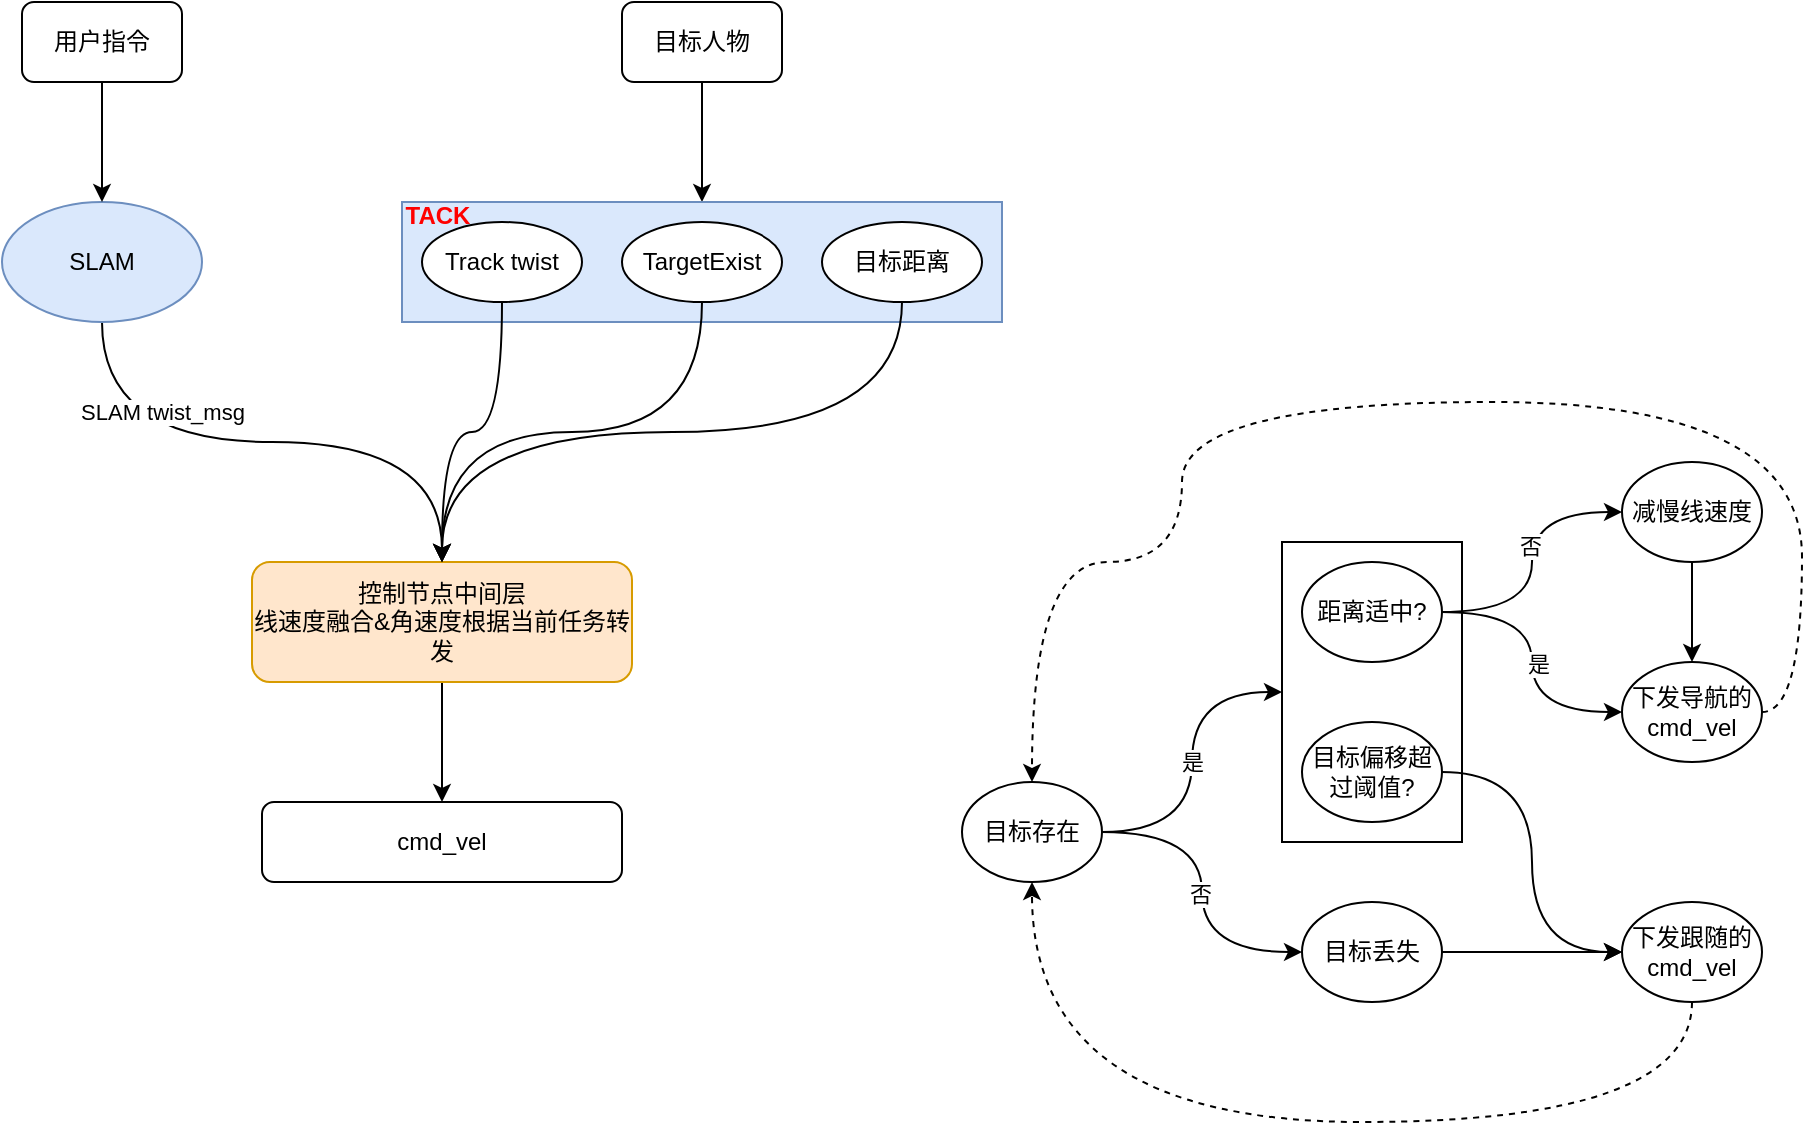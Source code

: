 <mxfile version="28.1.0">
  <diagram name="第 1 页" id="GIKNayzNPguGHVTuN4dD">
    <mxGraphModel dx="636" dy="410" grid="1" gridSize="10" guides="1" tooltips="1" connect="1" arrows="1" fold="1" page="1" pageScale="1" pageWidth="827" pageHeight="1169" math="0" shadow="0">
      <root>
        <mxCell id="0" />
        <mxCell id="1" parent="0" />
        <mxCell id="fyIjxlocXbZwOK5UZx2q-64" value="" style="group" vertex="1" connectable="0" parent="1">
          <mxGeometry x="860" y="310" width="90" height="150" as="geometry" />
        </mxCell>
        <mxCell id="fyIjxlocXbZwOK5UZx2q-63" value="" style="rounded=0;whiteSpace=wrap;html=1;" vertex="1" parent="fyIjxlocXbZwOK5UZx2q-64">
          <mxGeometry width="90" height="150" as="geometry" />
        </mxCell>
        <mxCell id="fyIjxlocXbZwOK5UZx2q-32" value="距离适中?" style="ellipse;whiteSpace=wrap;html=1;" vertex="1" parent="fyIjxlocXbZwOK5UZx2q-64">
          <mxGeometry x="10" y="10" width="70" height="50" as="geometry" />
        </mxCell>
        <mxCell id="fyIjxlocXbZwOK5UZx2q-54" value="目标偏移超过阈值?" style="ellipse;whiteSpace=wrap;html=1;" vertex="1" parent="fyIjxlocXbZwOK5UZx2q-64">
          <mxGeometry x="10" y="90" width="70" height="50" as="geometry" />
        </mxCell>
        <mxCell id="fyIjxlocXbZwOK5UZx2q-2" value="cmd_vel" style="rounded=1;whiteSpace=wrap;html=1;" vertex="1" parent="1">
          <mxGeometry x="350" y="440" width="180" height="40" as="geometry" />
        </mxCell>
        <mxCell id="fyIjxlocXbZwOK5UZx2q-23" style="edgeStyle=orthogonalEdgeStyle;curved=1;rounded=0;orthogonalLoop=1;jettySize=auto;html=1;exitX=0.5;exitY=1;exitDx=0;exitDy=0;entryX=0.5;entryY=0;entryDx=0;entryDy=0;" edge="1" parent="1" source="fyIjxlocXbZwOK5UZx2q-5" target="fyIjxlocXbZwOK5UZx2q-2">
          <mxGeometry relative="1" as="geometry" />
        </mxCell>
        <mxCell id="fyIjxlocXbZwOK5UZx2q-5" value="控制节点中间层&lt;div&gt;线速度融合&amp;amp;角速度根据当前任务转发&lt;/div&gt;" style="rounded=1;whiteSpace=wrap;html=1;fillColor=#ffe6cc;strokeColor=#d79b00;" vertex="1" parent="1">
          <mxGeometry x="345" y="320" width="190" height="60" as="geometry" />
        </mxCell>
        <mxCell id="fyIjxlocXbZwOK5UZx2q-24" style="edgeStyle=orthogonalEdgeStyle;curved=1;rounded=0;orthogonalLoop=1;jettySize=auto;html=1;exitX=0.5;exitY=1;exitDx=0;exitDy=0;entryX=0.5;entryY=0;entryDx=0;entryDy=0;" edge="1" parent="1" source="fyIjxlocXbZwOK5UZx2q-7" target="fyIjxlocXbZwOK5UZx2q-5">
          <mxGeometry relative="1" as="geometry" />
        </mxCell>
        <mxCell id="fyIjxlocXbZwOK5UZx2q-27" value="SLAM twist_msg" style="edgeLabel;html=1;align=center;verticalAlign=middle;resizable=0;points=[];" vertex="1" connectable="0" parent="fyIjxlocXbZwOK5UZx2q-24">
          <mxGeometry x="-0.232" y="3" relative="1" as="geometry">
            <mxPoint x="-22" y="-12" as="offset" />
          </mxGeometry>
        </mxCell>
        <mxCell id="fyIjxlocXbZwOK5UZx2q-7" value="SLAM" style="ellipse;whiteSpace=wrap;html=1;fillColor=#dae8fc;strokeColor=#6c8ebf;" vertex="1" parent="1">
          <mxGeometry x="220" y="140" width="100" height="60" as="geometry" />
        </mxCell>
        <mxCell id="fyIjxlocXbZwOK5UZx2q-79" style="edgeStyle=orthogonalEdgeStyle;curved=1;rounded=0;orthogonalLoop=1;jettySize=auto;html=1;exitX=0.5;exitY=1;exitDx=0;exitDy=0;entryX=0.5;entryY=0;entryDx=0;entryDy=0;" edge="1" parent="1" source="fyIjxlocXbZwOK5UZx2q-18" target="fyIjxlocXbZwOK5UZx2q-7">
          <mxGeometry relative="1" as="geometry" />
        </mxCell>
        <mxCell id="fyIjxlocXbZwOK5UZx2q-18" value="用户指令" style="rounded=1;whiteSpace=wrap;html=1;" vertex="1" parent="1">
          <mxGeometry x="230" y="40" width="80" height="40" as="geometry" />
        </mxCell>
        <mxCell id="fyIjxlocXbZwOK5UZx2q-80" style="edgeStyle=orthogonalEdgeStyle;curved=1;rounded=0;orthogonalLoop=1;jettySize=auto;html=1;exitX=0.5;exitY=1;exitDx=0;exitDy=0;entryX=0.5;entryY=0;entryDx=0;entryDy=0;" edge="1" parent="1" source="fyIjxlocXbZwOK5UZx2q-22" target="fyIjxlocXbZwOK5UZx2q-41">
          <mxGeometry relative="1" as="geometry" />
        </mxCell>
        <mxCell id="fyIjxlocXbZwOK5UZx2q-22" value="目标人物" style="rounded=1;whiteSpace=wrap;html=1;" vertex="1" parent="1">
          <mxGeometry x="530" y="40" width="80" height="40" as="geometry" />
        </mxCell>
        <mxCell id="fyIjxlocXbZwOK5UZx2q-65" style="edgeStyle=orthogonalEdgeStyle;curved=1;rounded=0;orthogonalLoop=1;jettySize=auto;html=1;exitX=1;exitY=0.5;exitDx=0;exitDy=0;" edge="1" parent="1" source="fyIjxlocXbZwOK5UZx2q-31" target="fyIjxlocXbZwOK5UZx2q-63">
          <mxGeometry relative="1" as="geometry" />
        </mxCell>
        <mxCell id="fyIjxlocXbZwOK5UZx2q-75" value="是" style="edgeLabel;html=1;align=center;verticalAlign=middle;resizable=0;points=[];" vertex="1" connectable="0" parent="fyIjxlocXbZwOK5UZx2q-65">
          <mxGeometry x="-0.002" relative="1" as="geometry">
            <mxPoint as="offset" />
          </mxGeometry>
        </mxCell>
        <mxCell id="fyIjxlocXbZwOK5UZx2q-73" style="edgeStyle=orthogonalEdgeStyle;curved=1;rounded=0;orthogonalLoop=1;jettySize=auto;html=1;exitX=1;exitY=0.5;exitDx=0;exitDy=0;entryX=0;entryY=0.5;entryDx=0;entryDy=0;" edge="1" parent="1" source="fyIjxlocXbZwOK5UZx2q-31" target="fyIjxlocXbZwOK5UZx2q-72">
          <mxGeometry relative="1" as="geometry" />
        </mxCell>
        <mxCell id="fyIjxlocXbZwOK5UZx2q-76" value="否" style="edgeLabel;html=1;align=center;verticalAlign=middle;resizable=0;points=[];" vertex="1" connectable="0" parent="fyIjxlocXbZwOK5UZx2q-73">
          <mxGeometry x="0.011" y="-1" relative="1" as="geometry">
            <mxPoint as="offset" />
          </mxGeometry>
        </mxCell>
        <mxCell id="fyIjxlocXbZwOK5UZx2q-31" value="目标存在" style="ellipse;whiteSpace=wrap;html=1;" vertex="1" parent="1">
          <mxGeometry x="700" y="430" width="70" height="50" as="geometry" />
        </mxCell>
        <mxCell id="fyIjxlocXbZwOK5UZx2q-35" value="" style="edgeStyle=orthogonalEdgeStyle;curved=1;rounded=0;orthogonalLoop=1;jettySize=auto;html=1;" edge="1" parent="1" source="fyIjxlocXbZwOK5UZx2q-32" target="fyIjxlocXbZwOK5UZx2q-34">
          <mxGeometry relative="1" as="geometry" />
        </mxCell>
        <mxCell id="fyIjxlocXbZwOK5UZx2q-57" value="是" style="edgeLabel;html=1;align=center;verticalAlign=middle;resizable=0;points=[];" vertex="1" connectable="0" parent="fyIjxlocXbZwOK5UZx2q-35">
          <mxGeometry x="-0.237" y="3" relative="1" as="geometry">
            <mxPoint y="17" as="offset" />
          </mxGeometry>
        </mxCell>
        <mxCell id="fyIjxlocXbZwOK5UZx2q-60" style="edgeStyle=orthogonalEdgeStyle;curved=1;rounded=0;orthogonalLoop=1;jettySize=auto;html=1;exitX=1;exitY=0.5;exitDx=0;exitDy=0;entryX=0;entryY=0.5;entryDx=0;entryDy=0;" edge="1" parent="1" source="fyIjxlocXbZwOK5UZx2q-32" target="fyIjxlocXbZwOK5UZx2q-48">
          <mxGeometry relative="1" as="geometry" />
        </mxCell>
        <mxCell id="fyIjxlocXbZwOK5UZx2q-61" value="否" style="edgeLabel;html=1;align=center;verticalAlign=middle;resizable=0;points=[];" vertex="1" connectable="0" parent="fyIjxlocXbZwOK5UZx2q-60">
          <mxGeometry x="0.112" y="1" relative="1" as="geometry">
            <mxPoint as="offset" />
          </mxGeometry>
        </mxCell>
        <mxCell id="fyIjxlocXbZwOK5UZx2q-71" style="edgeStyle=orthogonalEdgeStyle;curved=1;rounded=0;orthogonalLoop=1;jettySize=auto;html=1;exitX=1;exitY=0.5;exitDx=0;exitDy=0;entryX=0.5;entryY=0;entryDx=0;entryDy=0;dashed=1;" edge="1" parent="1" source="fyIjxlocXbZwOK5UZx2q-34" target="fyIjxlocXbZwOK5UZx2q-31">
          <mxGeometry relative="1" as="geometry">
            <Array as="points">
              <mxPoint x="1120" y="395" />
              <mxPoint x="1120" y="240" />
              <mxPoint x="810" y="240" />
              <mxPoint x="810" y="320" />
              <mxPoint x="735" y="320" />
            </Array>
          </mxGeometry>
        </mxCell>
        <mxCell id="fyIjxlocXbZwOK5UZx2q-34" value="下发导航的cmd_vel" style="ellipse;whiteSpace=wrap;html=1;" vertex="1" parent="1">
          <mxGeometry x="1030" y="370" width="70" height="50" as="geometry" />
        </mxCell>
        <mxCell id="fyIjxlocXbZwOK5UZx2q-42" value="" style="group;fontStyle=1" vertex="1" connectable="0" parent="1">
          <mxGeometry x="420" y="140" width="300" height="60" as="geometry" />
        </mxCell>
        <mxCell id="fyIjxlocXbZwOK5UZx2q-41" value="" style="rounded=0;whiteSpace=wrap;html=1;fillColor=#dae8fc;strokeColor=#6c8ebf;" vertex="1" parent="fyIjxlocXbZwOK5UZx2q-42">
          <mxGeometry width="300" height="60" as="geometry" />
        </mxCell>
        <mxCell id="fyIjxlocXbZwOK5UZx2q-8" value="Track twist" style="ellipse;whiteSpace=wrap;html=1;" vertex="1" parent="fyIjxlocXbZwOK5UZx2q-42">
          <mxGeometry x="10" y="10" width="80" height="40" as="geometry" />
        </mxCell>
        <mxCell id="fyIjxlocXbZwOK5UZx2q-39" value="TargetExist" style="ellipse;whiteSpace=wrap;html=1;" vertex="1" parent="fyIjxlocXbZwOK5UZx2q-42">
          <mxGeometry x="110" y="10" width="80" height="40" as="geometry" />
        </mxCell>
        <mxCell id="fyIjxlocXbZwOK5UZx2q-40" value="目标距离" style="ellipse;whiteSpace=wrap;html=1;" vertex="1" parent="fyIjxlocXbZwOK5UZx2q-42">
          <mxGeometry x="210" y="10" width="80" height="40" as="geometry" />
        </mxCell>
        <mxCell id="fyIjxlocXbZwOK5UZx2q-46" value="TACK" style="text;strokeColor=none;align=center;fillColor=none;html=1;verticalAlign=middle;whiteSpace=wrap;rounded=0;fontColor=#FF0000;fontStyle=1" vertex="1" parent="fyIjxlocXbZwOK5UZx2q-42">
          <mxGeometry x="-12" y="-8" width="60" height="30" as="geometry" />
        </mxCell>
        <mxCell id="fyIjxlocXbZwOK5UZx2q-43" style="edgeStyle=orthogonalEdgeStyle;curved=1;rounded=0;orthogonalLoop=1;jettySize=auto;html=1;exitX=0.5;exitY=1;exitDx=0;exitDy=0;entryX=0.5;entryY=0;entryDx=0;entryDy=0;" edge="1" parent="1" source="fyIjxlocXbZwOK5UZx2q-8" target="fyIjxlocXbZwOK5UZx2q-5">
          <mxGeometry relative="1" as="geometry" />
        </mxCell>
        <mxCell id="fyIjxlocXbZwOK5UZx2q-44" style="edgeStyle=orthogonalEdgeStyle;curved=1;rounded=0;orthogonalLoop=1;jettySize=auto;html=1;exitX=0.5;exitY=1;exitDx=0;exitDy=0;" edge="1" parent="1" source="fyIjxlocXbZwOK5UZx2q-39" target="fyIjxlocXbZwOK5UZx2q-5">
          <mxGeometry relative="1" as="geometry" />
        </mxCell>
        <mxCell id="fyIjxlocXbZwOK5UZx2q-45" style="edgeStyle=orthogonalEdgeStyle;curved=1;rounded=0;orthogonalLoop=1;jettySize=auto;html=1;exitX=0.5;exitY=1;exitDx=0;exitDy=0;" edge="1" parent="1" source="fyIjxlocXbZwOK5UZx2q-40" target="fyIjxlocXbZwOK5UZx2q-5">
          <mxGeometry relative="1" as="geometry" />
        </mxCell>
        <mxCell id="fyIjxlocXbZwOK5UZx2q-53" style="edgeStyle=orthogonalEdgeStyle;curved=1;rounded=0;orthogonalLoop=1;jettySize=auto;html=1;exitX=0.5;exitY=1;exitDx=0;exitDy=0;entryX=0.5;entryY=0;entryDx=0;entryDy=0;" edge="1" parent="1" source="fyIjxlocXbZwOK5UZx2q-48" target="fyIjxlocXbZwOK5UZx2q-34">
          <mxGeometry relative="1" as="geometry" />
        </mxCell>
        <mxCell id="fyIjxlocXbZwOK5UZx2q-48" value="减慢线速度" style="ellipse;whiteSpace=wrap;html=1;" vertex="1" parent="1">
          <mxGeometry x="1030" y="270" width="70" height="50" as="geometry" />
        </mxCell>
        <mxCell id="fyIjxlocXbZwOK5UZx2q-77" style="edgeStyle=orthogonalEdgeStyle;curved=1;rounded=0;orthogonalLoop=1;jettySize=auto;html=1;exitX=0.5;exitY=1;exitDx=0;exitDy=0;entryX=0.5;entryY=1;entryDx=0;entryDy=0;dashed=1;" edge="1" parent="1" source="fyIjxlocXbZwOK5UZx2q-67" target="fyIjxlocXbZwOK5UZx2q-31">
          <mxGeometry relative="1" as="geometry">
            <Array as="points">
              <mxPoint x="1065" y="600" />
              <mxPoint x="735" y="600" />
            </Array>
          </mxGeometry>
        </mxCell>
        <mxCell id="fyIjxlocXbZwOK5UZx2q-67" value="下发跟随的cmd_vel" style="ellipse;whiteSpace=wrap;html=1;" vertex="1" parent="1">
          <mxGeometry x="1030" y="490" width="70" height="50" as="geometry" />
        </mxCell>
        <mxCell id="fyIjxlocXbZwOK5UZx2q-68" style="edgeStyle=orthogonalEdgeStyle;curved=1;rounded=0;orthogonalLoop=1;jettySize=auto;html=1;exitX=1;exitY=0.5;exitDx=0;exitDy=0;entryX=0;entryY=0.5;entryDx=0;entryDy=0;" edge="1" parent="1" source="fyIjxlocXbZwOK5UZx2q-54" target="fyIjxlocXbZwOK5UZx2q-67">
          <mxGeometry relative="1" as="geometry" />
        </mxCell>
        <mxCell id="fyIjxlocXbZwOK5UZx2q-74" style="edgeStyle=orthogonalEdgeStyle;curved=1;rounded=0;orthogonalLoop=1;jettySize=auto;html=1;exitX=1;exitY=0.5;exitDx=0;exitDy=0;" edge="1" parent="1" source="fyIjxlocXbZwOK5UZx2q-72" target="fyIjxlocXbZwOK5UZx2q-67">
          <mxGeometry relative="1" as="geometry" />
        </mxCell>
        <mxCell id="fyIjxlocXbZwOK5UZx2q-72" value="目标丢失" style="ellipse;whiteSpace=wrap;html=1;" vertex="1" parent="1">
          <mxGeometry x="870" y="490" width="70" height="50" as="geometry" />
        </mxCell>
      </root>
    </mxGraphModel>
  </diagram>
</mxfile>

